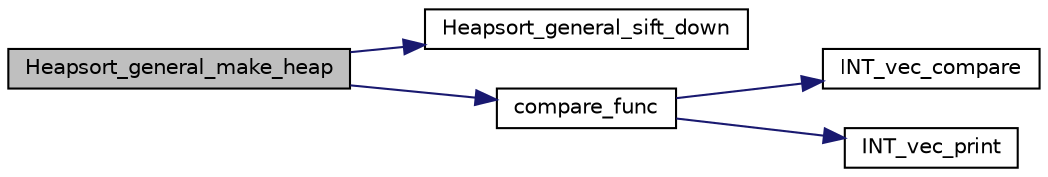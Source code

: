 digraph "Heapsort_general_make_heap"
{
  edge [fontname="Helvetica",fontsize="10",labelfontname="Helvetica",labelfontsize="10"];
  node [fontname="Helvetica",fontsize="10",shape=record];
  rankdir="LR";
  Node437 [label="Heapsort_general_make_heap",height=0.2,width=0.4,color="black", fillcolor="grey75", style="filled", fontcolor="black"];
  Node437 -> Node438 [color="midnightblue",fontsize="10",style="solid",fontname="Helvetica"];
  Node438 [label="Heapsort_general_sift_down",height=0.2,width=0.4,color="black", fillcolor="white", style="filled",URL="$d4/dd7/sorting_8_c.html#ac889c1f2ef01fe17e267ac9268c97260"];
  Node437 -> Node439 [color="midnightblue",fontsize="10",style="solid",fontname="Helvetica"];
  Node439 [label="compare_func",height=0.2,width=0.4,color="black", fillcolor="white", style="filled",URL="$dc/d77/pentomino__5x5_8_c.html#af532ec92afffcb63cd1f1180e96642d4"];
  Node439 -> Node440 [color="midnightblue",fontsize="10",style="solid",fontname="Helvetica"];
  Node440 [label="INT_vec_compare",height=0.2,width=0.4,color="black", fillcolor="white", style="filled",URL="$d5/de2/foundations_2data__structures_2data__structures_8h.html#ac1a17fca23fb4a338aef8547a4c2fded"];
  Node439 -> Node441 [color="midnightblue",fontsize="10",style="solid",fontname="Helvetica"];
  Node441 [label="INT_vec_print",height=0.2,width=0.4,color="black", fillcolor="white", style="filled",URL="$df/dbf/sajeeb_8_c.html#a79a5901af0b47dd0d694109543c027fe"];
}
